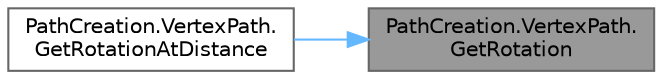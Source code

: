 digraph "PathCreation.VertexPath.GetRotation"
{
 // LATEX_PDF_SIZE
  bgcolor="transparent";
  edge [fontname=Helvetica,fontsize=10,labelfontname=Helvetica,labelfontsize=10];
  node [fontname=Helvetica,fontsize=10,shape=box,height=0.2,width=0.4];
  rankdir="RL";
  Node1 [id="Node000001",label="PathCreation.VertexPath.\lGetRotation",height=0.2,width=0.4,color="gray40", fillcolor="grey60", style="filled", fontcolor="black",tooltip="Gets a rotation that will orient an object in the direction of the path at this point,..."];
  Node1 -> Node2 [id="edge3_Node000001_Node000002",dir="back",color="steelblue1",style="solid",tooltip=" "];
  Node2 [id="Node000002",label="PathCreation.VertexPath.\lGetRotationAtDistance",height=0.2,width=0.4,color="grey40", fillcolor="white", style="filled",URL="$class_path_creation_1_1_vertex_path.html#a142bdda1468a70ac3bca3957f4ee691b",tooltip="Gets a rotation that will orient an object in the direction of the path at this point,..."];
}
